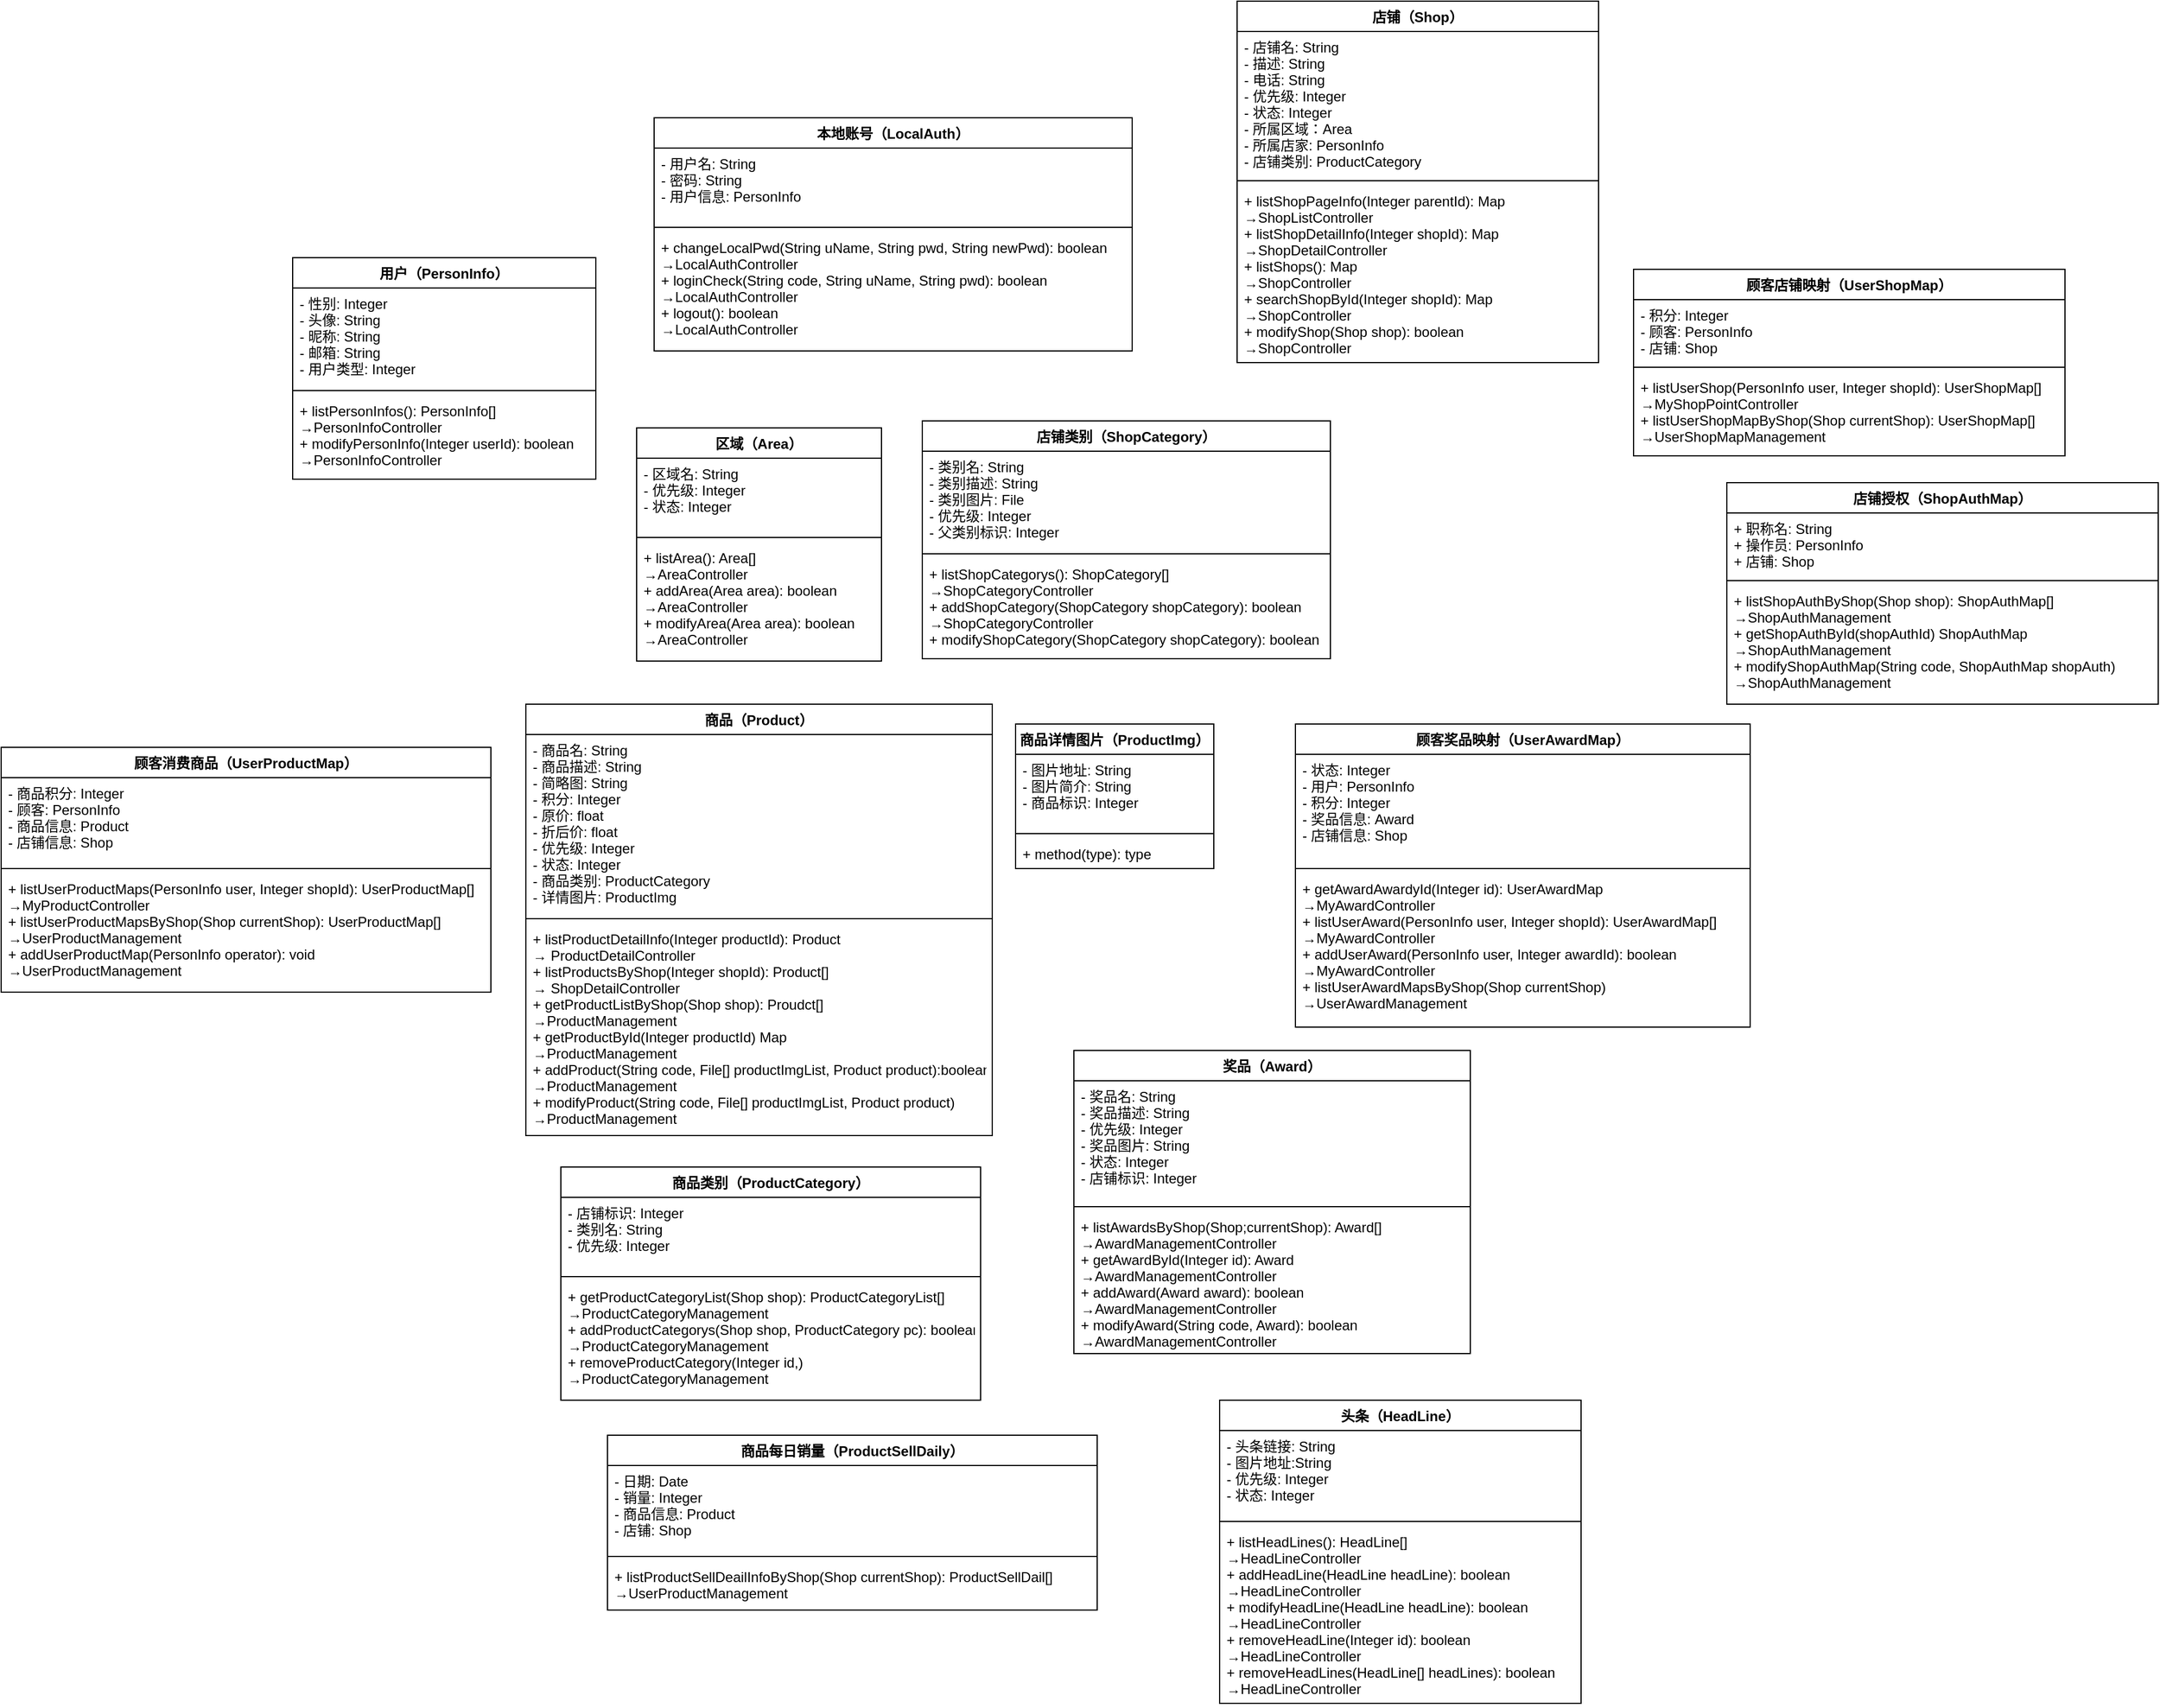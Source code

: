 <mxfile version="13.0.7" type="device" pages="2"><diagram id="sZsF_LDww9-lVKmYsyYl" name="第 1 页"><mxGraphModel dx="2421" dy="2055" grid="1" gridSize="10" guides="1" tooltips="1" connect="1" arrows="1" fold="1" page="1" pageScale="1" pageWidth="827" pageHeight="1169" math="0" shadow="0"><root><mxCell id="0"/><mxCell id="1" parent="0"/><mxCell id="HlLmlnYT_OBMJDTRwsH3-5" value="本地账号（LocalAuth）" style="swimlane;fontStyle=1;align=center;verticalAlign=top;childLayout=stackLayout;horizontal=1;startSize=26;horizontalStack=0;resizeParent=1;resizeParentMax=0;resizeLast=0;collapsible=1;marginBottom=0;" vertex="1" parent="1"><mxGeometry x="160" width="410" height="200" as="geometry"/></mxCell><mxCell id="HlLmlnYT_OBMJDTRwsH3-6" value="- 用户名: String&#10;- 密码: String&#10;- 用户信息: PersonInfo" style="text;strokeColor=none;fillColor=none;align=left;verticalAlign=top;spacingLeft=4;spacingRight=4;overflow=hidden;rotatable=0;points=[[0,0.5],[1,0.5]];portConstraint=eastwest;" vertex="1" parent="HlLmlnYT_OBMJDTRwsH3-5"><mxGeometry y="26" width="410" height="64" as="geometry"/></mxCell><mxCell id="HlLmlnYT_OBMJDTRwsH3-7" value="" style="line;strokeWidth=1;fillColor=none;align=left;verticalAlign=middle;spacingTop=-1;spacingLeft=3;spacingRight=3;rotatable=0;labelPosition=right;points=[];portConstraint=eastwest;" vertex="1" parent="HlLmlnYT_OBMJDTRwsH3-5"><mxGeometry y="90" width="410" height="8" as="geometry"/></mxCell><mxCell id="HlLmlnYT_OBMJDTRwsH3-8" value="+ changeLocalPwd(String uName, String pwd, String newPwd): boolean&#10;→LocalAuthController&#10;+ loginCheck(String code, String uName, String pwd): boolean&#10;→LocalAuthController&#10;+ logout(): boolean&#10;→LocalAuthController" style="text;strokeColor=none;fillColor=none;align=left;verticalAlign=top;spacingLeft=4;spacingRight=4;overflow=hidden;rotatable=0;points=[[0,0.5],[1,0.5]];portConstraint=eastwest;" vertex="1" parent="HlLmlnYT_OBMJDTRwsH3-5"><mxGeometry y="98" width="410" height="102" as="geometry"/></mxCell><mxCell id="HlLmlnYT_OBMJDTRwsH3-25" value="顾客店铺映射（UserShopMap）" style="swimlane;fontStyle=1;align=center;verticalAlign=top;childLayout=stackLayout;horizontal=1;startSize=26;horizontalStack=0;resizeParent=1;resizeParentMax=0;resizeLast=0;collapsible=1;marginBottom=0;" vertex="1" parent="1"><mxGeometry x="1000" y="130" width="370" height="160" as="geometry"/></mxCell><mxCell id="HlLmlnYT_OBMJDTRwsH3-26" value="- 积分: Integer&#10;- 顾客: PersonInfo&#10;- 店铺: Shop" style="text;strokeColor=none;fillColor=none;align=left;verticalAlign=top;spacingLeft=4;spacingRight=4;overflow=hidden;rotatable=0;points=[[0,0.5],[1,0.5]];portConstraint=eastwest;" vertex="1" parent="HlLmlnYT_OBMJDTRwsH3-25"><mxGeometry y="26" width="370" height="54" as="geometry"/></mxCell><mxCell id="HlLmlnYT_OBMJDTRwsH3-27" value="" style="line;strokeWidth=1;fillColor=none;align=left;verticalAlign=middle;spacingTop=-1;spacingLeft=3;spacingRight=3;rotatable=0;labelPosition=right;points=[];portConstraint=eastwest;" vertex="1" parent="HlLmlnYT_OBMJDTRwsH3-25"><mxGeometry y="80" width="370" height="8" as="geometry"/></mxCell><mxCell id="HlLmlnYT_OBMJDTRwsH3-28" value="+ listUserShop(PersonInfo user, Integer shopId): UserShopMap[]&#10;→MyShopPointController&#10;+ listUserShopMapByShop(Shop currentShop): UserShopMap[]&#10;→UserShopMapManagement" style="text;strokeColor=none;fillColor=none;align=left;verticalAlign=top;spacingLeft=4;spacingRight=4;overflow=hidden;rotatable=0;points=[[0,0.5],[1,0.5]];portConstraint=eastwest;" vertex="1" parent="HlLmlnYT_OBMJDTRwsH3-25"><mxGeometry y="88" width="370" height="72" as="geometry"/></mxCell><mxCell id="5F3Tt7NWcU_7jPCUm6jx-21" value="用户（PersonInfo）" style="swimlane;fontStyle=1;align=center;verticalAlign=top;childLayout=stackLayout;horizontal=1;startSize=26;horizontalStack=0;resizeParent=1;resizeParentMax=0;resizeLast=0;collapsible=1;marginBottom=0;" parent="1" vertex="1"><mxGeometry x="-150" y="120" width="260" height="190" as="geometry"/></mxCell><mxCell id="5F3Tt7NWcU_7jPCUm6jx-22" value="- 性别: Integer &#10;- 头像: String &#10;- 昵称: String &#10;- 邮箱: String &#10;- 用户类型: Integer" style="text;strokeColor=none;fillColor=none;align=left;verticalAlign=top;spacingLeft=4;spacingRight=4;overflow=hidden;rotatable=0;points=[[0,0.5],[1,0.5]];portConstraint=eastwest;" parent="5F3Tt7NWcU_7jPCUm6jx-21" vertex="1"><mxGeometry y="26" width="260" height="84" as="geometry"/></mxCell><mxCell id="5F3Tt7NWcU_7jPCUm6jx-23" value="" style="line;strokeWidth=1;fillColor=none;align=left;verticalAlign=middle;spacingTop=-1;spacingLeft=3;spacingRight=3;rotatable=0;labelPosition=right;points=[];portConstraint=eastwest;" parent="5F3Tt7NWcU_7jPCUm6jx-21" vertex="1"><mxGeometry y="110" width="260" height="8" as="geometry"/></mxCell><mxCell id="5F3Tt7NWcU_7jPCUm6jx-24" value="+ listPersonInfos(): PersonInfo[]&#10;→PersonInfoController&#10;+ modifyPersonInfo(Integer userId): boolean&#10;→PersonInfoController" style="text;strokeColor=none;fillColor=none;align=left;verticalAlign=top;spacingLeft=4;spacingRight=4;overflow=hidden;rotatable=0;points=[[0,0.5],[1,0.5]];portConstraint=eastwest;" parent="5F3Tt7NWcU_7jPCUm6jx-21" vertex="1"><mxGeometry y="118" width="260" height="72" as="geometry"/></mxCell><mxCell id="HlLmlnYT_OBMJDTRwsH3-17" value="顾客消费商品（UserProductMap）" style="swimlane;fontStyle=1;align=center;verticalAlign=top;childLayout=stackLayout;horizontal=1;startSize=26;horizontalStack=0;resizeParent=1;resizeParentMax=0;resizeLast=0;collapsible=1;marginBottom=0;" vertex="1" parent="1"><mxGeometry x="-400" y="540" width="420" height="210" as="geometry"/></mxCell><mxCell id="HlLmlnYT_OBMJDTRwsH3-18" value="- 商品积分: Integer&#10;- 顾客: PersonInfo&#10;- 商品信息: Product&#10;- 店铺信息: Shop" style="text;strokeColor=none;fillColor=none;align=left;verticalAlign=top;spacingLeft=4;spacingRight=4;overflow=hidden;rotatable=0;points=[[0,0.5],[1,0.5]];portConstraint=eastwest;" vertex="1" parent="HlLmlnYT_OBMJDTRwsH3-17"><mxGeometry y="26" width="420" height="74" as="geometry"/></mxCell><mxCell id="HlLmlnYT_OBMJDTRwsH3-19" value="" style="line;strokeWidth=1;fillColor=none;align=left;verticalAlign=middle;spacingTop=-1;spacingLeft=3;spacingRight=3;rotatable=0;labelPosition=right;points=[];portConstraint=eastwest;" vertex="1" parent="HlLmlnYT_OBMJDTRwsH3-17"><mxGeometry y="100" width="420" height="8" as="geometry"/></mxCell><mxCell id="HlLmlnYT_OBMJDTRwsH3-20" value="+ listUserProductMaps(PersonInfo user, Integer shopId): UserProductMap[]&#10;→MyProductController&#10;+ listUserProductMapsByShop(Shop currentShop): UserProductMap[]&#10;→UserProductManagement&#10;+ addUserProductMap(PersonInfo operator): void&#10;→UserProductManagement" style="text;strokeColor=none;fillColor=none;align=left;verticalAlign=top;spacingLeft=4;spacingRight=4;overflow=hidden;rotatable=0;points=[[0,0.5],[1,0.5]];portConstraint=eastwest;" vertex="1" parent="HlLmlnYT_OBMJDTRwsH3-17"><mxGeometry y="108" width="420" height="102" as="geometry"/></mxCell><mxCell id="HlLmlnYT_OBMJDTRwsH3-29" value="店铺授权（ShopAuthMap）" style="swimlane;fontStyle=1;align=center;verticalAlign=top;childLayout=stackLayout;horizontal=1;startSize=26;horizontalStack=0;resizeParent=1;resizeParentMax=0;resizeLast=0;collapsible=1;marginBottom=0;" vertex="1" parent="1"><mxGeometry x="1080" y="313" width="370" height="190" as="geometry"/></mxCell><mxCell id="HlLmlnYT_OBMJDTRwsH3-30" value="+ 职称名: String&#10;+ 操作员: PersonInfo&#10;+ 店铺: Shop" style="text;strokeColor=none;fillColor=none;align=left;verticalAlign=top;spacingLeft=4;spacingRight=4;overflow=hidden;rotatable=0;points=[[0,0.5],[1,0.5]];portConstraint=eastwest;" vertex="1" parent="HlLmlnYT_OBMJDTRwsH3-29"><mxGeometry y="26" width="370" height="54" as="geometry"/></mxCell><mxCell id="HlLmlnYT_OBMJDTRwsH3-31" value="" style="line;strokeWidth=1;fillColor=none;align=left;verticalAlign=middle;spacingTop=-1;spacingLeft=3;spacingRight=3;rotatable=0;labelPosition=right;points=[];portConstraint=eastwest;" vertex="1" parent="HlLmlnYT_OBMJDTRwsH3-29"><mxGeometry y="80" width="370" height="8" as="geometry"/></mxCell><mxCell id="HlLmlnYT_OBMJDTRwsH3-32" value="+ listShopAuthByShop(Shop shop): ShopAuthMap[]&#10;→ShopAuthManagement&#10;+ getShopAuthById(shopAuthId) ShopAuthMap&#10;→ShopAuthManagement&#10;+ modifyShopAuthMap(String code, ShopAuthMap shopAuth)&#10;→ShopAuthManagement" style="text;strokeColor=none;fillColor=none;align=left;verticalAlign=top;spacingLeft=4;spacingRight=4;overflow=hidden;rotatable=0;points=[[0,0.5],[1,0.5]];portConstraint=eastwest;" vertex="1" parent="HlLmlnYT_OBMJDTRwsH3-29"><mxGeometry y="88" width="370" height="102" as="geometry"/></mxCell><mxCell id="sXJjEXcKPVGMubvTWYQy-5" value="店铺类别（ShopCategory）" style="swimlane;fontStyle=1;align=center;verticalAlign=top;childLayout=stackLayout;horizontal=1;startSize=26;horizontalStack=0;resizeParent=1;resizeParentMax=0;resizeLast=0;collapsible=1;marginBottom=0;" vertex="1" parent="1"><mxGeometry x="390" y="260" width="350" height="204" as="geometry"/></mxCell><mxCell id="sXJjEXcKPVGMubvTWYQy-6" value="- 类别名: String&#10;- 类别描述: String &#10;- 类别图片: File&#10;- 优先级: Integer&#10;- 父类别标识: Integer" style="text;strokeColor=none;fillColor=none;align=left;verticalAlign=top;spacingLeft=4;spacingRight=4;overflow=hidden;rotatable=0;points=[[0,0.5],[1,0.5]];portConstraint=eastwest;" vertex="1" parent="sXJjEXcKPVGMubvTWYQy-5"><mxGeometry y="26" width="350" height="84" as="geometry"/></mxCell><mxCell id="sXJjEXcKPVGMubvTWYQy-7" value="" style="line;strokeWidth=1;fillColor=none;align=left;verticalAlign=middle;spacingTop=-1;spacingLeft=3;spacingRight=3;rotatable=0;labelPosition=right;points=[];portConstraint=eastwest;" vertex="1" parent="sXJjEXcKPVGMubvTWYQy-5"><mxGeometry y="110" width="350" height="8" as="geometry"/></mxCell><mxCell id="sXJjEXcKPVGMubvTWYQy-8" value="+ listShopCategorys(): ShopCategory[]&#10;→ShopCategoryController&#10;+ addShopCategory(ShopCategory shopCategory): boolean&#10;→ShopCategoryController&#10;+ modifyShopCategory(ShopCategory shopCategory): boolean" style="text;strokeColor=none;fillColor=none;align=left;verticalAlign=top;spacingLeft=4;spacingRight=4;overflow=hidden;rotatable=0;points=[[0,0.5],[1,0.5]];portConstraint=eastwest;" vertex="1" parent="sXJjEXcKPVGMubvTWYQy-5"><mxGeometry y="118" width="350" height="86" as="geometry"/></mxCell><mxCell id="sI8G3e_3E-EWGDdKLl7I-13" value="区域（Area）" style="swimlane;fontStyle=1;align=center;verticalAlign=top;childLayout=stackLayout;horizontal=1;startSize=26;horizontalStack=0;resizeParent=1;resizeParentMax=0;resizeLast=0;collapsible=1;marginBottom=0;" parent="1" vertex="1"><mxGeometry x="145" y="266" width="210" height="200" as="geometry"/></mxCell><mxCell id="sI8G3e_3E-EWGDdKLl7I-14" value="- 区域名: String&#10;- 优先级: Integer&#10;- 状态: Integer" style="text;strokeColor=none;fillColor=none;align=left;verticalAlign=top;spacingLeft=4;spacingRight=4;overflow=hidden;rotatable=0;points=[[0,0.5],[1,0.5]];portConstraint=eastwest;" parent="sI8G3e_3E-EWGDdKLl7I-13" vertex="1"><mxGeometry y="26" width="210" height="64" as="geometry"/></mxCell><mxCell id="sI8G3e_3E-EWGDdKLl7I-15" value="" style="line;strokeWidth=1;fillColor=none;align=left;verticalAlign=middle;spacingTop=-1;spacingLeft=3;spacingRight=3;rotatable=0;labelPosition=right;points=[];portConstraint=eastwest;" parent="sI8G3e_3E-EWGDdKLl7I-13" vertex="1"><mxGeometry y="90" width="210" height="8" as="geometry"/></mxCell><mxCell id="sI8G3e_3E-EWGDdKLl7I-16" value="+ listArea(): Area[]&#10;→AreaController&#10;+ addArea(Area area): boolean&#10;→AreaController&#10;+ modifyArea(Area area): boolean&#10;→AreaController" style="text;strokeColor=none;fillColor=none;align=left;verticalAlign=top;spacingLeft=4;spacingRight=4;overflow=hidden;rotatable=0;points=[[0,0.5],[1,0.5]];portConstraint=eastwest;" parent="sI8G3e_3E-EWGDdKLl7I-13" vertex="1"><mxGeometry y="98" width="210" height="102" as="geometry"/></mxCell><mxCell id="5F3Tt7NWcU_7jPCUm6jx-12" value="" style="group" parent="1" vertex="1" connectable="0"><mxGeometry x="590" y="1010" width="365" height="350" as="geometry"/></mxCell><mxCell id="5F3Tt7NWcU_7jPCUm6jx-5" value="" style="group" parent="5F3Tt7NWcU_7jPCUm6jx-12" vertex="1" connectable="0"><mxGeometry x="10" y="90" width="355" height="260" as="geometry"/></mxCell><mxCell id="sI8G3e_3E-EWGDdKLl7I-17" value="头条（HeadLine）" style="swimlane;fontStyle=1;align=center;verticalAlign=top;childLayout=stackLayout;horizontal=1;startSize=26;horizontalStack=0;resizeParent=1;resizeParentMax=0;resizeLast=0;collapsible=1;marginBottom=0;" parent="5F3Tt7NWcU_7jPCUm6jx-5" vertex="1"><mxGeometry x="45" width="310" height="260" as="geometry"/></mxCell><mxCell id="sI8G3e_3E-EWGDdKLl7I-18" value="- 头条链接: String&#10;- 图片地址:String &#10;- 优先级: Integer&#10;- 状态: Integer" style="text;strokeColor=none;fillColor=none;align=left;verticalAlign=top;spacingLeft=4;spacingRight=4;overflow=hidden;rotatable=0;points=[[0,0.5],[1,0.5]];portConstraint=eastwest;" parent="sI8G3e_3E-EWGDdKLl7I-17" vertex="1"><mxGeometry y="26" width="310" height="74" as="geometry"/></mxCell><mxCell id="sI8G3e_3E-EWGDdKLl7I-19" value="" style="line;strokeWidth=1;fillColor=none;align=left;verticalAlign=middle;spacingTop=-1;spacingLeft=3;spacingRight=3;rotatable=0;labelPosition=right;points=[];portConstraint=eastwest;" parent="sI8G3e_3E-EWGDdKLl7I-17" vertex="1"><mxGeometry y="100" width="310" height="8" as="geometry"/></mxCell><mxCell id="sI8G3e_3E-EWGDdKLl7I-20" value="+ listHeadLines(): HeadLine[]&#10;→HeadLineController&#10;+ addHeadLine(HeadLine headLine): boolean&#10;→HeadLineController&#10;+ modifyHeadLine(HeadLine headLine): boolean&#10;→HeadLineController&#10;+ removeHeadLine(Integer id): boolean&#10;→HeadLineController&#10;+ removeHeadLines(HeadLine[] headLines): boolean&#10;→HeadLineController" style="text;strokeColor=none;fillColor=none;align=left;verticalAlign=top;spacingLeft=4;spacingRight=4;overflow=hidden;rotatable=0;points=[[0,0.5],[1,0.5]];portConstraint=eastwest;" parent="sI8G3e_3E-EWGDdKLl7I-17" vertex="1"><mxGeometry y="108" width="310" height="152" as="geometry"/></mxCell><mxCell id="HlLmlnYT_OBMJDTRwsH3-1" value="商品详情图片（ProductImg）" style="swimlane;fontStyle=1;align=center;verticalAlign=top;childLayout=stackLayout;horizontal=1;startSize=26;horizontalStack=0;resizeParent=1;resizeParentMax=0;resizeLast=0;collapsible=1;marginBottom=0;" vertex="1" parent="1"><mxGeometry x="470" y="520" width="170" height="124" as="geometry"><mxRectangle x="470" y="520" width="200" height="26" as="alternateBounds"/></mxGeometry></mxCell><mxCell id="HlLmlnYT_OBMJDTRwsH3-2" value="- 图片地址: String&#10;- 图片简介: String&#10;- 商品标识: Integer" style="text;strokeColor=none;fillColor=none;align=left;verticalAlign=top;spacingLeft=4;spacingRight=4;overflow=hidden;rotatable=0;points=[[0,0.5],[1,0.5]];portConstraint=eastwest;" vertex="1" parent="HlLmlnYT_OBMJDTRwsH3-1"><mxGeometry y="26" width="170" height="64" as="geometry"/></mxCell><mxCell id="HlLmlnYT_OBMJDTRwsH3-3" value="" style="line;strokeWidth=1;fillColor=none;align=left;verticalAlign=middle;spacingTop=-1;spacingLeft=3;spacingRight=3;rotatable=0;labelPosition=right;points=[];portConstraint=eastwest;" vertex="1" parent="HlLmlnYT_OBMJDTRwsH3-1"><mxGeometry y="90" width="170" height="8" as="geometry"/></mxCell><mxCell id="HlLmlnYT_OBMJDTRwsH3-4" value="+ method(type): type" style="text;strokeColor=none;fillColor=none;align=left;verticalAlign=top;spacingLeft=4;spacingRight=4;overflow=hidden;rotatable=0;points=[[0,0.5],[1,0.5]];portConstraint=eastwest;" vertex="1" parent="HlLmlnYT_OBMJDTRwsH3-1"><mxGeometry y="98" width="170" height="26" as="geometry"/></mxCell><mxCell id="sI8G3e_3E-EWGDdKLl7I-21" value="商品（Product）" style="swimlane;fontStyle=1;align=center;verticalAlign=top;childLayout=stackLayout;horizontal=1;startSize=26;horizontalStack=0;resizeParent=1;resizeParentMax=0;resizeLast=0;collapsible=1;marginBottom=0;" parent="1" vertex="1"><mxGeometry x="50" y="503" width="400" height="370" as="geometry"/></mxCell><mxCell id="sI8G3e_3E-EWGDdKLl7I-22" value="- 商品名: String&#10;- 商品描述: String&#10;- 简略图: String &#10;- 积分: Integer&#10;- 原价: float&#10;- 折后价: float&#10;- 优先级: Integer&#10;- 状态: Integer&#10;- 商品类别: ProductCategory&#10;- 详情图片: ProductImg" style="text;strokeColor=none;fillColor=none;align=left;verticalAlign=top;spacingLeft=4;spacingRight=4;overflow=hidden;rotatable=0;points=[[0,0.5],[1,0.5]];portConstraint=eastwest;" parent="sI8G3e_3E-EWGDdKLl7I-21" vertex="1"><mxGeometry y="26" width="400" height="154" as="geometry"/></mxCell><mxCell id="sI8G3e_3E-EWGDdKLl7I-23" value="" style="line;strokeWidth=1;fillColor=none;align=left;verticalAlign=middle;spacingTop=-1;spacingLeft=3;spacingRight=3;rotatable=0;labelPosition=right;points=[];portConstraint=eastwest;" parent="sI8G3e_3E-EWGDdKLl7I-21" vertex="1"><mxGeometry y="180" width="400" height="8" as="geometry"/></mxCell><mxCell id="sI8G3e_3E-EWGDdKLl7I-24" value="+ listProductDetailInfo(Integer productId): Product &#10;→ ProductDetailController&#10;+ listProductsByShop(Integer shopId): Product[]&#10;→ ShopDetailController&#10;+ getProductListByShop(Shop shop): Proudct[]&#10;→ProductManagement&#10;+ getProductById(Integer productId) Map&#10;→ProductManagement&#10;+ addProduct(String code, File[] productImgList, Product product):boolean&#10;→ProductManagement&#10;+ modifyProduct(String code, File[] productImgList, Product product)&#10;→ProductManagement" style="text;strokeColor=none;fillColor=none;align=left;verticalAlign=top;spacingLeft=4;spacingRight=4;overflow=hidden;rotatable=0;points=[[0,0.5],[1,0.5]];portConstraint=eastwest;" parent="sI8G3e_3E-EWGDdKLl7I-21" vertex="1"><mxGeometry y="188" width="400" height="182" as="geometry"/></mxCell><mxCell id="HlLmlnYT_OBMJDTRwsH3-13" value="顾客奖品映射（UserAwardMap）" style="swimlane;fontStyle=1;align=center;verticalAlign=top;childLayout=stackLayout;horizontal=1;startSize=26;horizontalStack=0;resizeParent=1;resizeParentMax=0;resizeLast=0;collapsible=1;marginBottom=0;" vertex="1" parent="1"><mxGeometry x="710" y="520" width="390" height="260" as="geometry"/></mxCell><mxCell id="HlLmlnYT_OBMJDTRwsH3-14" value="- 状态: Integer&#10;- 用户: PersonInfo&#10;- 积分: Integer&#10;- 奖品信息: Award&#10;- 店铺信息: Shop" style="text;strokeColor=none;fillColor=none;align=left;verticalAlign=top;spacingLeft=4;spacingRight=4;overflow=hidden;rotatable=0;points=[[0,0.5],[1,0.5]];portConstraint=eastwest;" vertex="1" parent="HlLmlnYT_OBMJDTRwsH3-13"><mxGeometry y="26" width="390" height="94" as="geometry"/></mxCell><mxCell id="HlLmlnYT_OBMJDTRwsH3-15" value="" style="line;strokeWidth=1;fillColor=none;align=left;verticalAlign=middle;spacingTop=-1;spacingLeft=3;spacingRight=3;rotatable=0;labelPosition=right;points=[];portConstraint=eastwest;" vertex="1" parent="HlLmlnYT_OBMJDTRwsH3-13"><mxGeometry y="120" width="390" height="8" as="geometry"/></mxCell><mxCell id="HlLmlnYT_OBMJDTRwsH3-16" value="+ getAwardAwardyId(Integer id): UserAwardMap&#10;→MyAwardController&#10;+ listUserAward(PersonInfo user, Integer shopId): UserAwardMap[]&#10;→MyAwardController&#10;+ addUserAward(PersonInfo user, Integer awardId): boolean&#10;→MyAwardController&#10;+ listUserAwardMapsByShop(Shop currentShop)&#10;→UserAwardManagement" style="text;strokeColor=none;fillColor=none;align=left;verticalAlign=top;spacingLeft=4;spacingRight=4;overflow=hidden;rotatable=0;points=[[0,0.5],[1,0.5]];portConstraint=eastwest;" vertex="1" parent="HlLmlnYT_OBMJDTRwsH3-13"><mxGeometry y="128" width="390" height="132" as="geometry"/></mxCell><mxCell id="sXJjEXcKPVGMubvTWYQy-9" value="商品每日销量（ProductSellDaily）" style="swimlane;fontStyle=1;align=center;verticalAlign=top;childLayout=stackLayout;horizontal=1;startSize=26;horizontalStack=0;resizeParent=1;resizeParentMax=0;resizeLast=0;collapsible=1;marginBottom=0;" vertex="1" parent="1"><mxGeometry x="120" y="1130" width="420" height="150" as="geometry"/></mxCell><mxCell id="sXJjEXcKPVGMubvTWYQy-10" value="- 日期: Date&#10;- 销量: Integer&#10;- 商品信息: Product&#10;- 店铺: Shop " style="text;strokeColor=none;fillColor=none;align=left;verticalAlign=top;spacingLeft=4;spacingRight=4;overflow=hidden;rotatable=0;points=[[0,0.5],[1,0.5]];portConstraint=eastwest;" vertex="1" parent="sXJjEXcKPVGMubvTWYQy-9"><mxGeometry y="26" width="420" height="74" as="geometry"/></mxCell><mxCell id="sXJjEXcKPVGMubvTWYQy-11" value="" style="line;strokeWidth=1;fillColor=none;align=left;verticalAlign=middle;spacingTop=-1;spacingLeft=3;spacingRight=3;rotatable=0;labelPosition=right;points=[];portConstraint=eastwest;" vertex="1" parent="sXJjEXcKPVGMubvTWYQy-9"><mxGeometry y="100" width="420" height="8" as="geometry"/></mxCell><mxCell id="sXJjEXcKPVGMubvTWYQy-12" value="+ listProductSellDeailInfoByShop(Shop currentShop): ProductSellDail[]&#10;→UserProductManagement" style="text;strokeColor=none;fillColor=none;align=left;verticalAlign=top;spacingLeft=4;spacingRight=4;overflow=hidden;rotatable=0;points=[[0,0.5],[1,0.5]];portConstraint=eastwest;" vertex="1" parent="sXJjEXcKPVGMubvTWYQy-9"><mxGeometry y="108" width="420" height="42" as="geometry"/></mxCell><mxCell id="sXJjEXcKPVGMubvTWYQy-1" value="商品类别（ProductCategory）" style="swimlane;fontStyle=1;align=center;verticalAlign=top;childLayout=stackLayout;horizontal=1;startSize=26;horizontalStack=0;resizeParent=1;resizeParentMax=0;resizeLast=0;collapsible=1;marginBottom=0;" vertex="1" parent="1"><mxGeometry x="80" y="900" width="360" height="200" as="geometry"/></mxCell><mxCell id="sXJjEXcKPVGMubvTWYQy-2" value="- 店铺标识: Integer&#10;- 类别名: String&#10;- 优先级: Integer" style="text;strokeColor=none;fillColor=none;align=left;verticalAlign=top;spacingLeft=4;spacingRight=4;overflow=hidden;rotatable=0;points=[[0,0.5],[1,0.5]];portConstraint=eastwest;" vertex="1" parent="sXJjEXcKPVGMubvTWYQy-1"><mxGeometry y="26" width="360" height="64" as="geometry"/></mxCell><mxCell id="sXJjEXcKPVGMubvTWYQy-3" value="" style="line;strokeWidth=1;fillColor=none;align=left;verticalAlign=middle;spacingTop=-1;spacingLeft=3;spacingRight=3;rotatable=0;labelPosition=right;points=[];portConstraint=eastwest;" vertex="1" parent="sXJjEXcKPVGMubvTWYQy-1"><mxGeometry y="90" width="360" height="8" as="geometry"/></mxCell><mxCell id="sXJjEXcKPVGMubvTWYQy-4" value="+ getProductCategoryList(Shop shop): ProductCategoryList[]&#10;→ProductCategoryManagement&#10;+ addProductCategorys(Shop shop, ProductCategory pc): boolean&#10;→ProductCategoryManagement&#10;+ removeProductCategory(Integer id,)&#10;→ProductCategoryManagement" style="text;strokeColor=none;fillColor=none;align=left;verticalAlign=top;spacingLeft=4;spacingRight=4;overflow=hidden;rotatable=0;points=[[0,0.5],[1,0.5]];portConstraint=eastwest;" vertex="1" parent="sXJjEXcKPVGMubvTWYQy-1"><mxGeometry y="98" width="360" height="102" as="geometry"/></mxCell><mxCell id="sI8G3e_3E-EWGDdKLl7I-9" value="奖品（Award）" style="swimlane;fontStyle=1;align=center;verticalAlign=top;childLayout=stackLayout;horizontal=1;startSize=26;horizontalStack=0;resizeParent=1;resizeParentMax=0;resizeLast=0;collapsible=1;marginBottom=0;" parent="1" vertex="1"><mxGeometry x="520" y="800" width="340" height="260" as="geometry"/></mxCell><mxCell id="sI8G3e_3E-EWGDdKLl7I-10" value="- 奖品名: String&#10;- 奖品描述: String&#10;- 优先级: Integer&#10;- 奖品图片: String&#10;- 状态: Integer&#10;- 店铺标识: Integer" style="text;strokeColor=none;fillColor=none;align=left;verticalAlign=top;spacingLeft=4;spacingRight=4;overflow=hidden;rotatable=0;points=[[0,0.5],[1,0.5]];portConstraint=eastwest;" parent="sI8G3e_3E-EWGDdKLl7I-9" vertex="1"><mxGeometry y="26" width="340" height="104" as="geometry"/></mxCell><mxCell id="sI8G3e_3E-EWGDdKLl7I-11" value="" style="line;strokeWidth=1;fillColor=none;align=left;verticalAlign=middle;spacingTop=-1;spacingLeft=3;spacingRight=3;rotatable=0;labelPosition=right;points=[];portConstraint=eastwest;" parent="sI8G3e_3E-EWGDdKLl7I-9" vertex="1"><mxGeometry y="130" width="340" height="8" as="geometry"/></mxCell><mxCell id="sI8G3e_3E-EWGDdKLl7I-12" value="+ listAwardsByShop(Shop;currentShop): Award[]&#10;→AwardManagementController&#10;+ getAwardById(Integer id): Award&#10;→AwardManagementController&#10;+ addAward(Award award): boolean&#10;→AwardManagementController&#10;+ modifyAward(String code, Award): boolean&#10;→AwardManagementController&#10;" style="text;strokeColor=none;fillColor=none;align=left;verticalAlign=top;spacingLeft=4;spacingRight=4;overflow=hidden;rotatable=0;points=[[0,0.5],[1,0.5]];portConstraint=eastwest;" parent="sI8G3e_3E-EWGDdKLl7I-9" vertex="1"><mxGeometry y="138" width="340" height="122" as="geometry"/></mxCell><mxCell id="sI8G3e_3E-EWGDdKLl7I-1" value="店铺（Shop）" style="swimlane;fontStyle=1;align=center;verticalAlign=top;childLayout=stackLayout;horizontal=1;startSize=26;horizontalStack=0;resizeParent=1;resizeParentMax=0;resizeLast=0;collapsible=1;marginBottom=0;" parent="1" vertex="1"><mxGeometry x="660" y="-100" width="310" height="310" as="geometry"/></mxCell><mxCell id="sI8G3e_3E-EWGDdKLl7I-2" value="- 店铺名: String&#10;- 描述: String&#10;- 电话: String&#10;- 优先级: Integer&#10;- 状态: Integer&#10;- 所属区域：Area&#10;- 所属店家: PersonInfo&#10;- 店铺类别: ProductCategory" style="text;strokeColor=none;fillColor=none;align=left;verticalAlign=top;spacingLeft=4;spacingRight=4;overflow=hidden;rotatable=0;points=[[0,0.5],[1,0.5]];portConstraint=eastwest;" parent="sI8G3e_3E-EWGDdKLl7I-1" vertex="1"><mxGeometry y="26" width="310" height="124" as="geometry"/></mxCell><mxCell id="sI8G3e_3E-EWGDdKLl7I-3" value="" style="line;strokeWidth=1;fillColor=none;align=left;verticalAlign=middle;spacingTop=-1;spacingLeft=3;spacingRight=3;rotatable=0;labelPosition=right;points=[];portConstraint=eastwest;" parent="sI8G3e_3E-EWGDdKLl7I-1" vertex="1"><mxGeometry y="150" width="310" height="8" as="geometry"/></mxCell><mxCell id="sI8G3e_3E-EWGDdKLl7I-4" value="+ listShopPageInfo(Integer parentId): Map&#10;→ShopListController&#10;+ listShopDetailInfo(Integer shopId): Map&#10;→ShopDetailController&#10;+ listShops(): Map&#10;→ShopController&#10;+ searchShopById(Integer shopId): Map&#10;→ShopController&#10;+ modifyShop(Shop shop): boolean&#10;→ShopController" style="text;strokeColor=none;fillColor=none;align=left;verticalAlign=top;spacingLeft=4;spacingRight=4;overflow=hidden;rotatable=0;points=[[0,0.5],[1,0.5]];portConstraint=eastwest;" parent="sI8G3e_3E-EWGDdKLl7I-1" vertex="1"><mxGeometry y="158" width="310" height="152" as="geometry"/></mxCell></root></mxGraphModel></diagram><diagram id="_b9HaQJBwX5bl4RaRLds" name="第 2 页"><mxGraphModel dx="1594" dy="885" grid="1" gridSize="10" guides="1" tooltips="1" connect="1" arrows="1" fold="1" page="1" pageScale="1" pageWidth="827" pageHeight="1169" math="0" shadow="0"><root><mxCell id="6Fgu0wLFBTGW6DDY00HQ-0"/><mxCell id="6Fgu0wLFBTGW6DDY00HQ-1" parent="6Fgu0wLFBTGW6DDY00HQ-0"/><mxCell id="6Fgu0wLFBTGW6DDY00HQ-2" value="" style="group" vertex="1" connectable="0" parent="6Fgu0wLFBTGW6DDY00HQ-1"><mxGeometry x="160" y="320" width="160" height="100" as="geometry"/></mxCell><mxCell id="6Fgu0wLFBTGW6DDY00HQ-3" value="" style="group" vertex="1" connectable="0" parent="6Fgu0wLFBTGW6DDY00HQ-2"><mxGeometry width="160" height="100" as="geometry"/></mxCell><mxCell id="6Fgu0wLFBTGW6DDY00HQ-4" value="顾客" style="swimlane;fontStyle=1;align=center;verticalAlign=top;childLayout=stackLayout;horizontal=1;startSize=26;horizontalStack=0;resizeParent=1;resizeParentMax=0;resizeLast=0;collapsible=1;marginBottom=0;" vertex="1" parent="6Fgu0wLFBTGW6DDY00HQ-3"><mxGeometry width="160" height="134" as="geometry"/></mxCell><mxCell id="6Fgu0wLFBTGW6DDY00HQ-5" value="+ 性别: Integer &#10;+ 头像: String &#10;+ 昵称: String &#10;+ 邮箱: String " style="text;strokeColor=none;fillColor=none;align=left;verticalAlign=top;spacingLeft=4;spacingRight=4;overflow=hidden;rotatable=0;points=[[0,0.5],[1,0.5]];portConstraint=eastwest;" vertex="1" parent="6Fgu0wLFBTGW6DDY00HQ-4"><mxGeometry y="26" width="160" height="74" as="geometry"/></mxCell><mxCell id="6Fgu0wLFBTGW6DDY00HQ-6" value="" style="line;strokeWidth=1;fillColor=none;align=left;verticalAlign=middle;spacingTop=-1;spacingLeft=3;spacingRight=3;rotatable=0;labelPosition=right;points=[];portConstraint=eastwest;" vertex="1" parent="6Fgu0wLFBTGW6DDY00HQ-4"><mxGeometry y="100" width="160" height="8" as="geometry"/></mxCell><mxCell id="6Fgu0wLFBTGW6DDY00HQ-7" value="+ method(type): type" style="text;strokeColor=none;fillColor=none;align=left;verticalAlign=top;spacingLeft=4;spacingRight=4;overflow=hidden;rotatable=0;points=[[0,0.5],[1,0.5]];portConstraint=eastwest;" vertex="1" parent="6Fgu0wLFBTGW6DDY00HQ-4"><mxGeometry y="108" width="160" height="26" as="geometry"/></mxCell><mxCell id="MDSkcRAMoJIcBS_PXdCK-0" value="" style="group" vertex="1" connectable="0" parent="6Fgu0wLFBTGW6DDY00HQ-1"><mxGeometry x="460" y="877" width="160" height="100" as="geometry"/></mxCell><mxCell id="MDSkcRAMoJIcBS_PXdCK-1" value="" style="group" vertex="1" connectable="0" parent="MDSkcRAMoJIcBS_PXdCK-0"><mxGeometry width="160" height="100" as="geometry"/></mxCell><mxCell id="MDSkcRAMoJIcBS_PXdCK-2" value="" style="group" vertex="1" connectable="0" parent="MDSkcRAMoJIcBS_PXdCK-1"><mxGeometry width="160" height="100" as="geometry"/></mxCell><mxCell id="MDSkcRAMoJIcBS_PXdCK-3" value="管理员" style="swimlane;fontStyle=1;align=center;verticalAlign=top;childLayout=stackLayout;horizontal=1;startSize=26;horizontalStack=0;resizeParent=1;resizeParentMax=0;resizeLast=0;collapsible=1;marginBottom=0;" vertex="1" parent="MDSkcRAMoJIcBS_PXdCK-2"><mxGeometry width="160" height="134" as="geometry"/></mxCell><mxCell id="MDSkcRAMoJIcBS_PXdCK-4" value="+ 性别: Integer &#10;+ 头像: String &#10;+ 昵称: String &#10;+ 邮箱: String " style="text;strokeColor=none;fillColor=none;align=left;verticalAlign=top;spacingLeft=4;spacingRight=4;overflow=hidden;rotatable=0;points=[[0,0.5],[1,0.5]];portConstraint=eastwest;" vertex="1" parent="MDSkcRAMoJIcBS_PXdCK-3"><mxGeometry y="26" width="160" height="74" as="geometry"/></mxCell><mxCell id="MDSkcRAMoJIcBS_PXdCK-5" value="" style="line;strokeWidth=1;fillColor=none;align=left;verticalAlign=middle;spacingTop=-1;spacingLeft=3;spacingRight=3;rotatable=0;labelPosition=right;points=[];portConstraint=eastwest;" vertex="1" parent="MDSkcRAMoJIcBS_PXdCK-3"><mxGeometry y="100" width="160" height="8" as="geometry"/></mxCell><mxCell id="MDSkcRAMoJIcBS_PXdCK-6" value="+ method(type): type" style="text;strokeColor=none;fillColor=none;align=left;verticalAlign=top;spacingLeft=4;spacingRight=4;overflow=hidden;rotatable=0;points=[[0,0.5],[1,0.5]];portConstraint=eastwest;" vertex="1" parent="MDSkcRAMoJIcBS_PXdCK-3"><mxGeometry y="108" width="160" height="26" as="geometry"/></mxCell></root></mxGraphModel></diagram></mxfile>